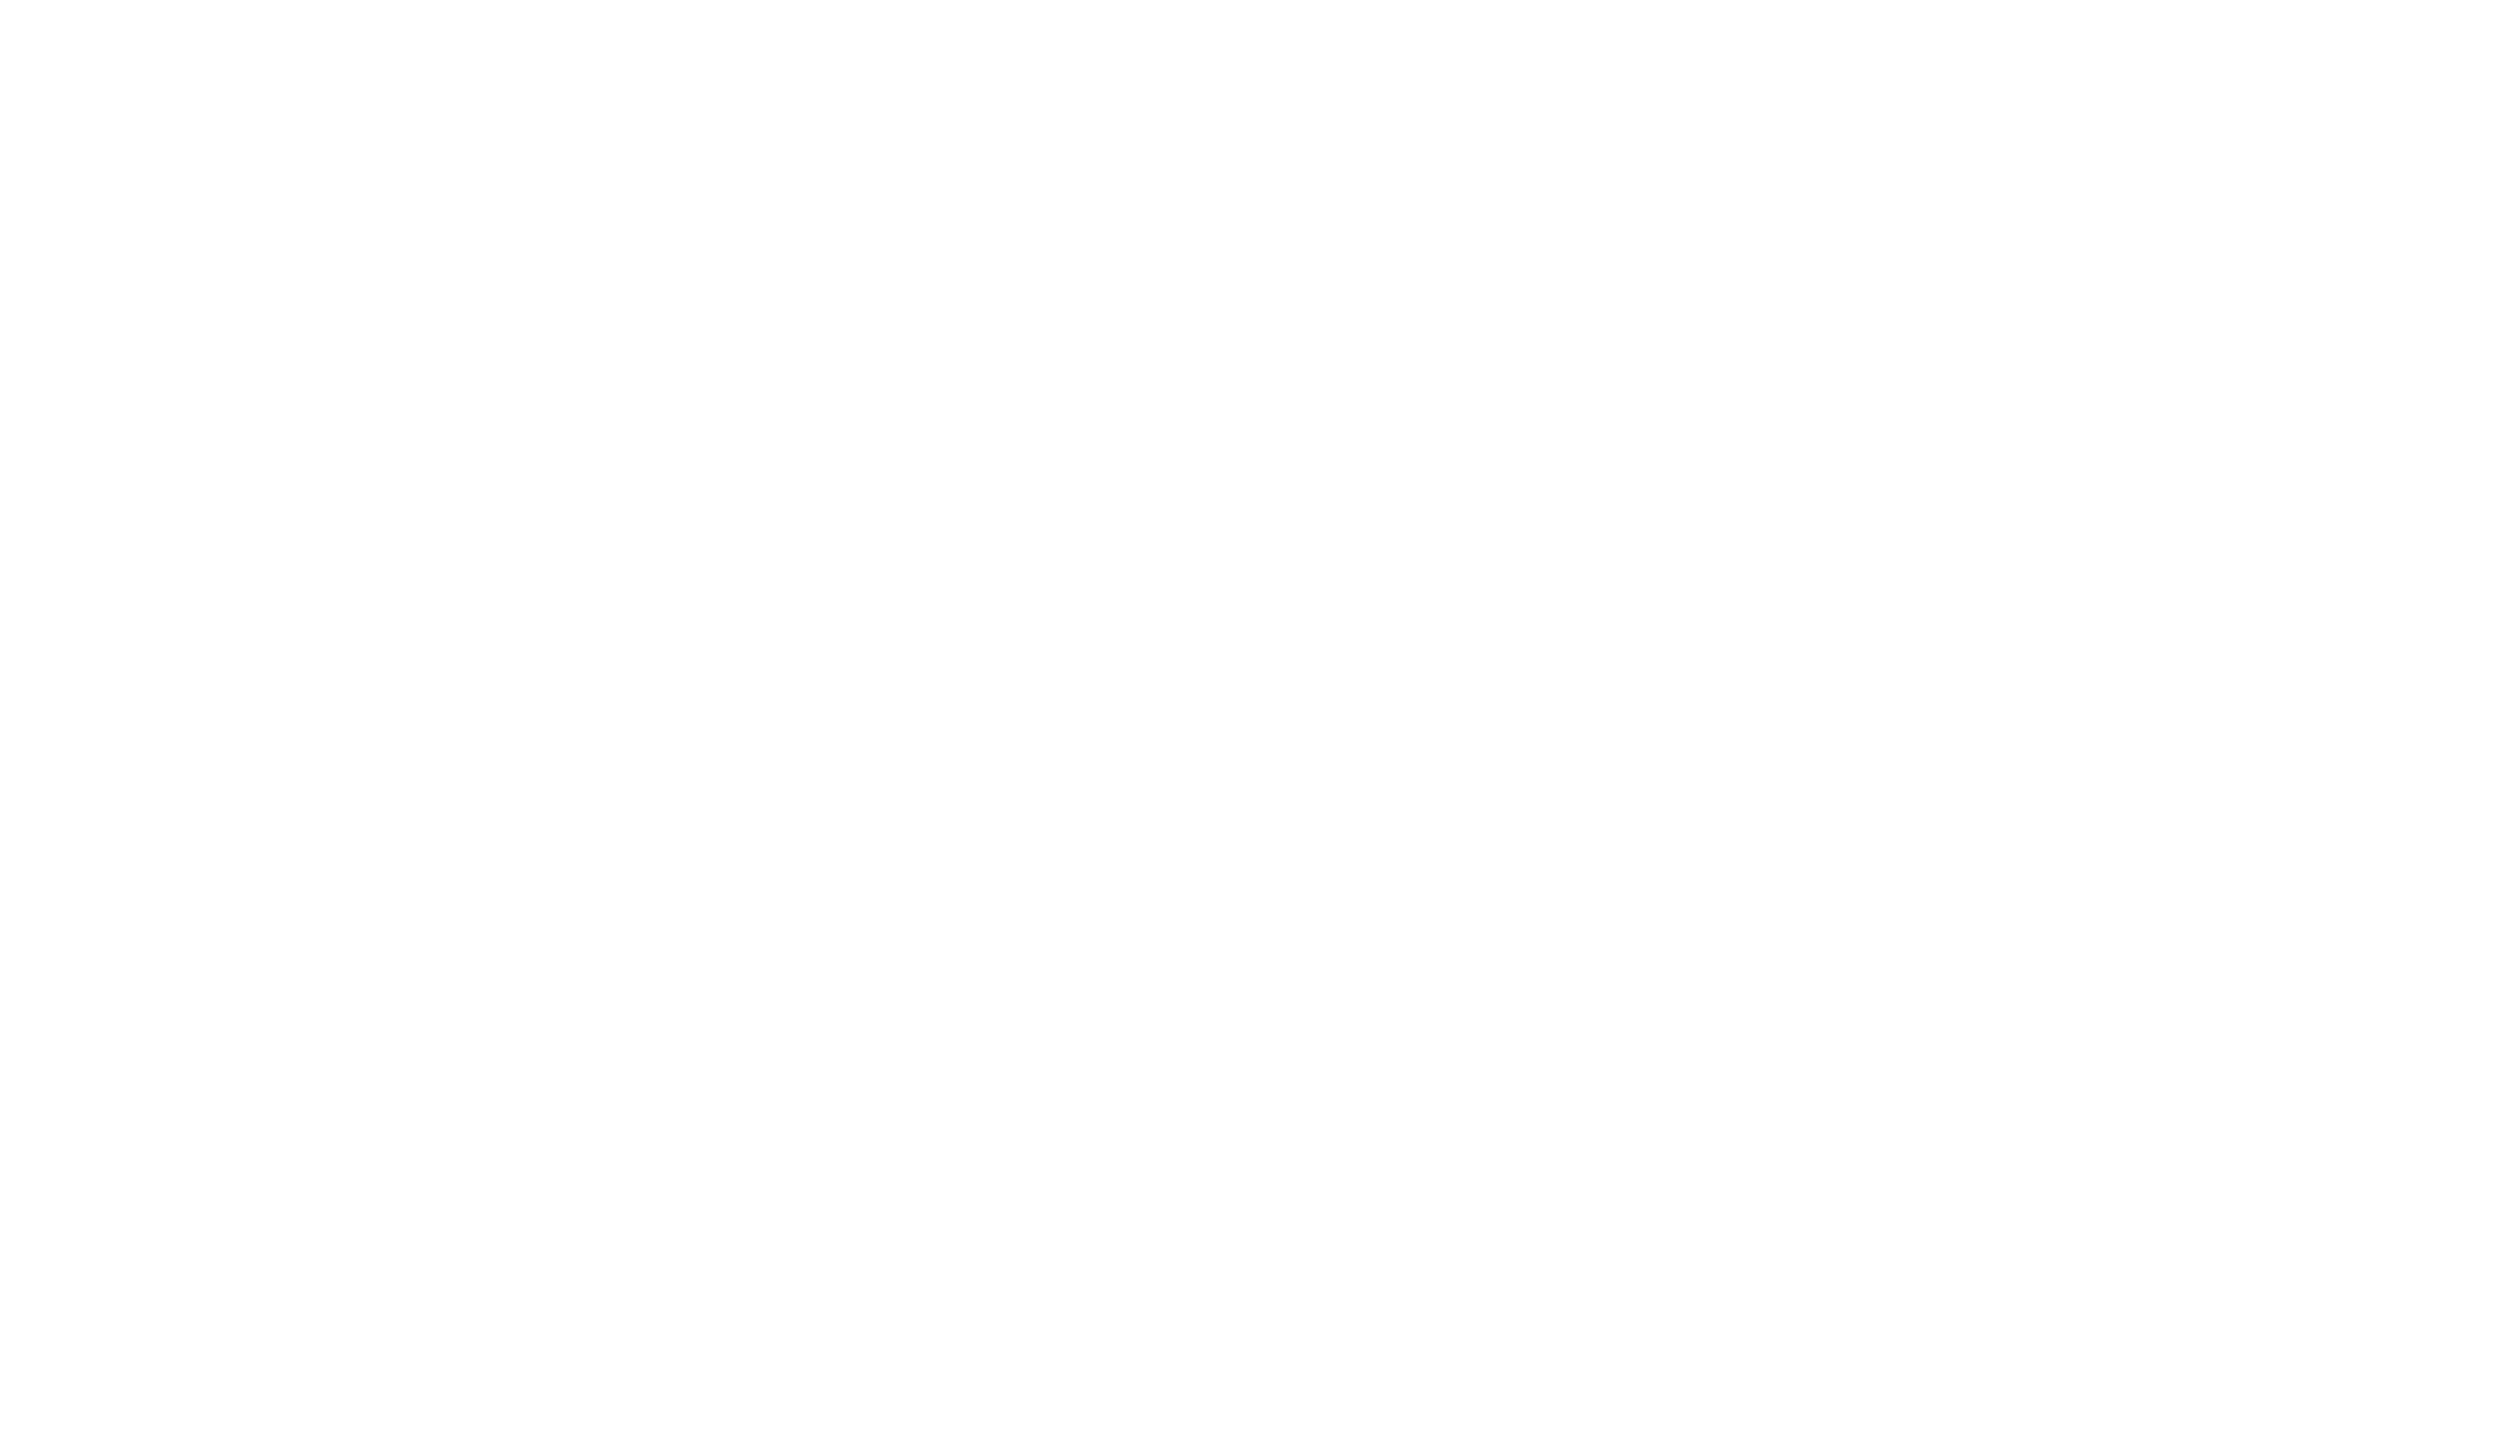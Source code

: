 digraph finite_state_machine {
  bgcolor = "transparent";
  rankdir = LR;
  ratio = 0.5625; // 16:9.

  // Invisible node from which to draw start transition to start state.
  node [style = invis]; -1;

  // Accept states.
  node [color = "white", fontcolor = "white", style = "", shape = doublecircle, xlabel = "BANG"]; 1;
  node [color = "white", fontcolor = "white", style = "", shape = doublecircle, xlabel = "NAME"]; 10;
  node [color = "white", fontcolor = "white", style = "", shape = doublecircle, xlabel = "OPENING_BRACKET"]; 11;
  node [color = "white", fontcolor = "white", style = "", shape = doublecircle, xlabel = "CLOSING_BRACKET"]; 12;
  node [color = "white", fontcolor = "white", style = "", shape = doublecircle, xlabel = "OPENING_BRACE"]; 13;
  node [color = "white", fontcolor = "white", style = "", shape = doublecircle, xlabel = "BAR"]; 14;
  node [color = "white", fontcolor = "white", style = "", shape = doublecircle, xlabel = "CLOSING_BRACE"]; 15;
  node [color = "white", fontcolor = "white", style = "", shape = doublecircle, xlabel = "ELLIPSIS"]; 17;
  node [color = "white", fontcolor = "white", style = "", shape = doublecircle, xlabel = "DOLLAR"]; 2;
  node [color = "white", fontcolor = "white", style = "", shape = doublecircle, xlabel = "AMPERSAND"]; 3;
  node [color = "white", fontcolor = "white", style = "", shape = doublecircle, xlabel = "OPENING_PAREN"]; 4;
  node [color = "white", fontcolor = "white", style = "", shape = doublecircle, xlabel = "CLOSING_PAREN"]; 5;
  node [color = "white", fontcolor = "white", style = "", shape = doublecircle, xlabel = "COLON"]; 7;
  node [color = "white", fontcolor = "white", style = "", shape = doublecircle, xlabel = "EQUALS"]; 8;
  node [color = "white", fontcolor = "white", style = "", shape = doublecircle, xlabel = "AT"]; 9;

  // Catch-all (default) for remaining states.
  node [color = "white", fontcolor = "white", style = "", shape = circle, xlabel = ""];

  -1 -> 0 [color = "white", fontcolor = "white"];
  0 -> 1 [color = "white", fontcolor = "white", label = "!"];
  0 -> 2 [color = "white", fontcolor = "white", label = "$"];
  0 -> 3 [color = "white", fontcolor = "white", label = "&"];
  0 -> 4 [color = "white", fontcolor = "white", label = "("];
  0 -> 5 [color = "white", fontcolor = "white", label = ")"];
  0 -> 6 [color = "white", fontcolor = "white", label = "."];
  0 -> 7 [color = "white", fontcolor = "white", label = ":"];
  0 -> 8 [color = "white", fontcolor = "white", label = "="];
  0 -> 9 [color = "white", fontcolor = "white", label = "@"];
  0 -> 10 [color = "white", fontcolor = "white", label = "A-Z"];
  0 -> 11 [color = "white", fontcolor = "white", label = "["];
  0 -> 12 [color = "white", fontcolor = "white", label = "]"];
  0 -> 10 [color = "white", fontcolor = "white", label = "_"];
  0 -> 10 [color = "white", fontcolor = "white", label = "a-z"];
  0 -> 13 [color = "white", fontcolor = "white", label = "{"];
  0 -> 14 [color = "white", fontcolor = "white", label = "|"];
  0 -> 15 [color = "white", fontcolor = "white", label = "}"];
  6 -> 16 [color = "white", fontcolor = "white", label = "."];
  10 -> 10 [color = "white", fontcolor = "white", label = "0-9"];
  10 -> 10 [color = "white", fontcolor = "white", label = "A-Z"];
  10 -> 10 [color = "white", fontcolor = "white", label = "_"];
  10 -> 10 [color = "white", fontcolor = "white", label = "a-z"];
  16 -> 17 [color = "white", fontcolor = "white", label = "."];
}